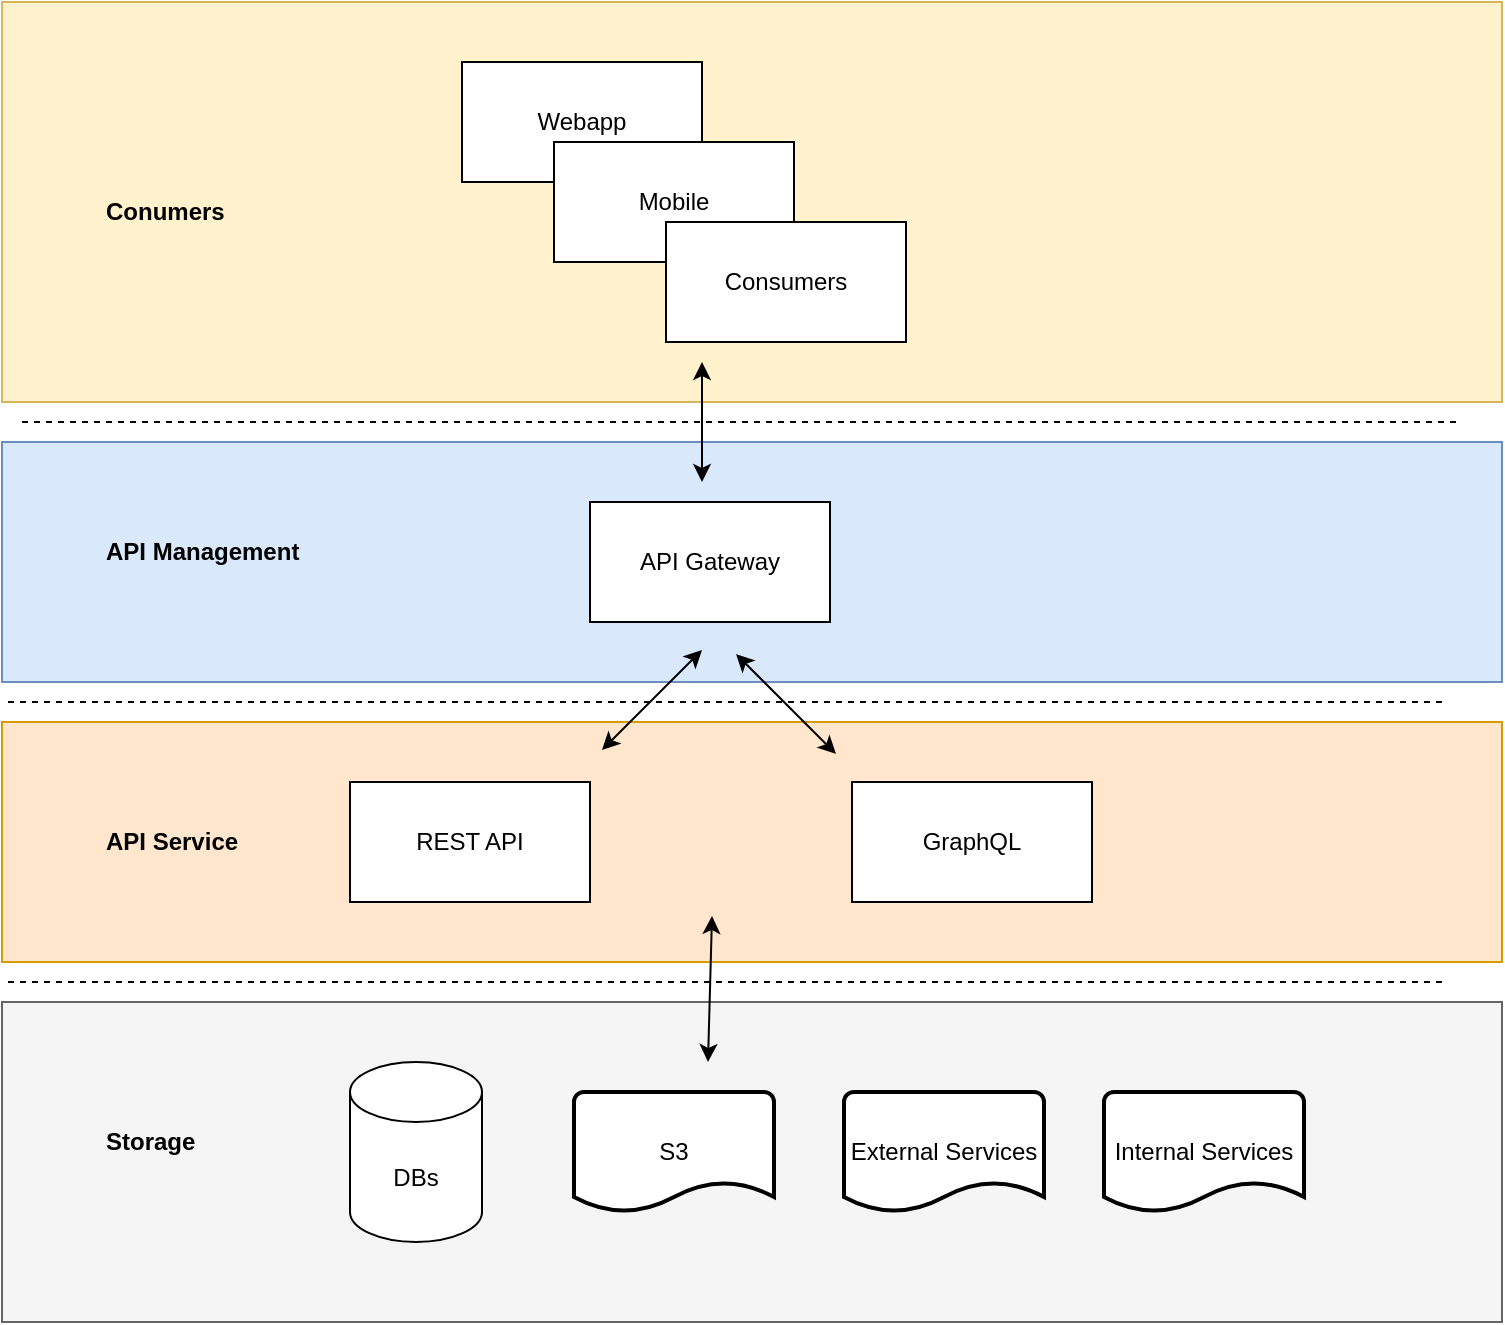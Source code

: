 <mxfile version="22.1.5" type="device">
  <diagram name="Page-1" id="NlZq_ZxVXaaI3N7uEJsj">
    <mxGraphModel dx="1404" dy="758" grid="0" gridSize="10" guides="1" tooltips="1" connect="1" arrows="1" fold="1" page="1" pageScale="1" pageWidth="827" pageHeight="1169" math="0" shadow="0">
      <root>
        <mxCell id="0" />
        <mxCell id="1" parent="0" />
        <mxCell id="lhqBqyiiKUdv-Bg-47Yg-23" value="" style="rounded=0;whiteSpace=wrap;html=1;fillColor=#f5f5f5;fontColor=#333333;strokeColor=#666666;" parent="1" vertex="1">
          <mxGeometry x="50" y="563" width="750" height="160" as="geometry" />
        </mxCell>
        <mxCell id="lhqBqyiiKUdv-Bg-47Yg-22" value="" style="rounded=0;whiteSpace=wrap;html=1;fillColor=#ffe6cc;strokeColor=#d79b00;" parent="1" vertex="1">
          <mxGeometry x="50" y="423" width="750" height="120" as="geometry" />
        </mxCell>
        <mxCell id="lhqBqyiiKUdv-Bg-47Yg-19" value="" style="rounded=0;whiteSpace=wrap;html=1;fillColor=#dae8fc;strokeColor=#6c8ebf;" parent="1" vertex="1">
          <mxGeometry x="50" y="283" width="750" height="120" as="geometry" />
        </mxCell>
        <mxCell id="lhqBqyiiKUdv-Bg-47Yg-20" value="" style="rounded=0;whiteSpace=wrap;html=1;fillColor=#fff2cc;strokeColor=#d6b656;" parent="1" vertex="1">
          <mxGeometry x="50" y="63" width="750" height="200" as="geometry" />
        </mxCell>
        <mxCell id="lhqBqyiiKUdv-Bg-47Yg-1" value="API Gateway" style="rounded=0;whiteSpace=wrap;html=1;" parent="1" vertex="1">
          <mxGeometry x="344" y="313" width="120" height="60" as="geometry" />
        </mxCell>
        <mxCell id="lhqBqyiiKUdv-Bg-47Yg-3" value="DBs" style="shape=cylinder3;whiteSpace=wrap;html=1;boundedLbl=1;backgroundOutline=1;size=15;" parent="1" vertex="1">
          <mxGeometry x="224" y="593" width="66" height="90" as="geometry" />
        </mxCell>
        <mxCell id="lhqBqyiiKUdv-Bg-47Yg-5" value="S3" style="strokeWidth=2;html=1;shape=mxgraph.flowchart.document2;whiteSpace=wrap;size=0.25;" parent="1" vertex="1">
          <mxGeometry x="336" y="608" width="100" height="60" as="geometry" />
        </mxCell>
        <mxCell id="lhqBqyiiKUdv-Bg-47Yg-7" value="Webapp" style="rounded=0;whiteSpace=wrap;html=1;" parent="1" vertex="1">
          <mxGeometry x="280" y="93" width="120" height="60" as="geometry" />
        </mxCell>
        <mxCell id="lhqBqyiiKUdv-Bg-47Yg-8" value="Mobile" style="rounded=0;whiteSpace=wrap;html=1;" parent="1" vertex="1">
          <mxGeometry x="326" y="133" width="120" height="60" as="geometry" />
        </mxCell>
        <mxCell id="lhqBqyiiKUdv-Bg-47Yg-6" value="Consumers" style="rounded=0;whiteSpace=wrap;html=1;" parent="1" vertex="1">
          <mxGeometry x="382" y="173" width="120" height="60" as="geometry" />
        </mxCell>
        <mxCell id="lhqBqyiiKUdv-Bg-47Yg-11" value="" style="endArrow=classic;startArrow=classic;html=1;rounded=0;" parent="1" edge="1">
          <mxGeometry width="50" height="50" relative="1" as="geometry">
            <mxPoint x="400" y="303" as="sourcePoint" />
            <mxPoint x="400" y="243" as="targetPoint" />
          </mxGeometry>
        </mxCell>
        <mxCell id="lhqBqyiiKUdv-Bg-47Yg-13" value="" style="endArrow=none;dashed=1;html=1;rounded=0;" parent="1" edge="1">
          <mxGeometry width="50" height="50" relative="1" as="geometry">
            <mxPoint x="60" y="273" as="sourcePoint" />
            <mxPoint x="780" y="273" as="targetPoint" />
          </mxGeometry>
        </mxCell>
        <mxCell id="lhqBqyiiKUdv-Bg-47Yg-14" value="" style="endArrow=none;dashed=1;html=1;rounded=0;" parent="1" edge="1">
          <mxGeometry width="50" height="50" relative="1" as="geometry">
            <mxPoint x="53" y="413" as="sourcePoint" />
            <mxPoint x="773" y="413" as="targetPoint" />
          </mxGeometry>
        </mxCell>
        <mxCell id="lhqBqyiiKUdv-Bg-47Yg-15" value="" style="endArrow=none;dashed=1;html=1;rounded=0;" parent="1" edge="1">
          <mxGeometry width="50" height="50" relative="1" as="geometry">
            <mxPoint x="53" y="553" as="sourcePoint" />
            <mxPoint x="773" y="553" as="targetPoint" />
          </mxGeometry>
        </mxCell>
        <mxCell id="lhqBqyiiKUdv-Bg-47Yg-16" value="&lt;b&gt;Conumers&lt;/b&gt;" style="text;html=1;strokeColor=none;fillColor=none;align=left;verticalAlign=middle;whiteSpace=wrap;rounded=0;" parent="1" vertex="1">
          <mxGeometry x="100" y="153" width="60" height="30" as="geometry" />
        </mxCell>
        <mxCell id="lhqBqyiiKUdv-Bg-47Yg-17" value="&lt;b&gt;API Management&lt;/b&gt;" style="text;html=1;strokeColor=none;fillColor=none;align=left;verticalAlign=middle;whiteSpace=wrap;rounded=0;" parent="1" vertex="1">
          <mxGeometry x="100" y="323" width="110" height="30" as="geometry" />
        </mxCell>
        <mxCell id="lhqBqyiiKUdv-Bg-47Yg-18" value="&lt;b&gt;API Service&lt;/b&gt;" style="text;html=1;strokeColor=none;fillColor=none;align=left;verticalAlign=middle;whiteSpace=wrap;rounded=0;" parent="1" vertex="1">
          <mxGeometry x="100" y="468" width="110" height="30" as="geometry" />
        </mxCell>
        <mxCell id="kUtmMWersfgaUynYsKzB-1" value="GraphQL" style="rounded=0;whiteSpace=wrap;html=1;" vertex="1" parent="1">
          <mxGeometry x="475" y="453" width="120" height="60" as="geometry" />
        </mxCell>
        <mxCell id="kUtmMWersfgaUynYsKzB-4" value="REST API" style="rounded=0;whiteSpace=wrap;html=1;" vertex="1" parent="1">
          <mxGeometry x="224" y="453" width="120" height="60" as="geometry" />
        </mxCell>
        <mxCell id="kUtmMWersfgaUynYsKzB-5" value="&lt;b&gt;Storage&lt;/b&gt;" style="text;html=1;strokeColor=none;fillColor=none;align=left;verticalAlign=middle;whiteSpace=wrap;rounded=0;" vertex="1" parent="1">
          <mxGeometry x="100" y="618" width="110" height="30" as="geometry" />
        </mxCell>
        <mxCell id="kUtmMWersfgaUynYsKzB-7" value="External Services" style="strokeWidth=2;html=1;shape=mxgraph.flowchart.document2;whiteSpace=wrap;size=0.25;" vertex="1" parent="1">
          <mxGeometry x="471" y="608" width="100" height="60" as="geometry" />
        </mxCell>
        <mxCell id="kUtmMWersfgaUynYsKzB-8" value="Internal Services" style="strokeWidth=2;html=1;shape=mxgraph.flowchart.document2;whiteSpace=wrap;size=0.25;" vertex="1" parent="1">
          <mxGeometry x="601" y="608" width="100" height="60" as="geometry" />
        </mxCell>
        <mxCell id="kUtmMWersfgaUynYsKzB-11" value="" style="endArrow=classic;startArrow=classic;html=1;rounded=0;" edge="1" parent="1">
          <mxGeometry width="50" height="50" relative="1" as="geometry">
            <mxPoint x="350" y="437" as="sourcePoint" />
            <mxPoint x="400" y="387" as="targetPoint" />
          </mxGeometry>
        </mxCell>
        <mxCell id="kUtmMWersfgaUynYsKzB-12" value="" style="endArrow=classic;startArrow=classic;html=1;rounded=0;" edge="1" parent="1">
          <mxGeometry width="50" height="50" relative="1" as="geometry">
            <mxPoint x="417" y="389" as="sourcePoint" />
            <mxPoint x="467" y="439" as="targetPoint" />
          </mxGeometry>
        </mxCell>
        <mxCell id="kUtmMWersfgaUynYsKzB-15" value="" style="endArrow=classic;startArrow=classic;html=1;rounded=0;" edge="1" parent="1">
          <mxGeometry width="50" height="50" relative="1" as="geometry">
            <mxPoint x="405" y="520" as="sourcePoint" />
            <mxPoint x="403" y="593" as="targetPoint" />
          </mxGeometry>
        </mxCell>
      </root>
    </mxGraphModel>
  </diagram>
</mxfile>
